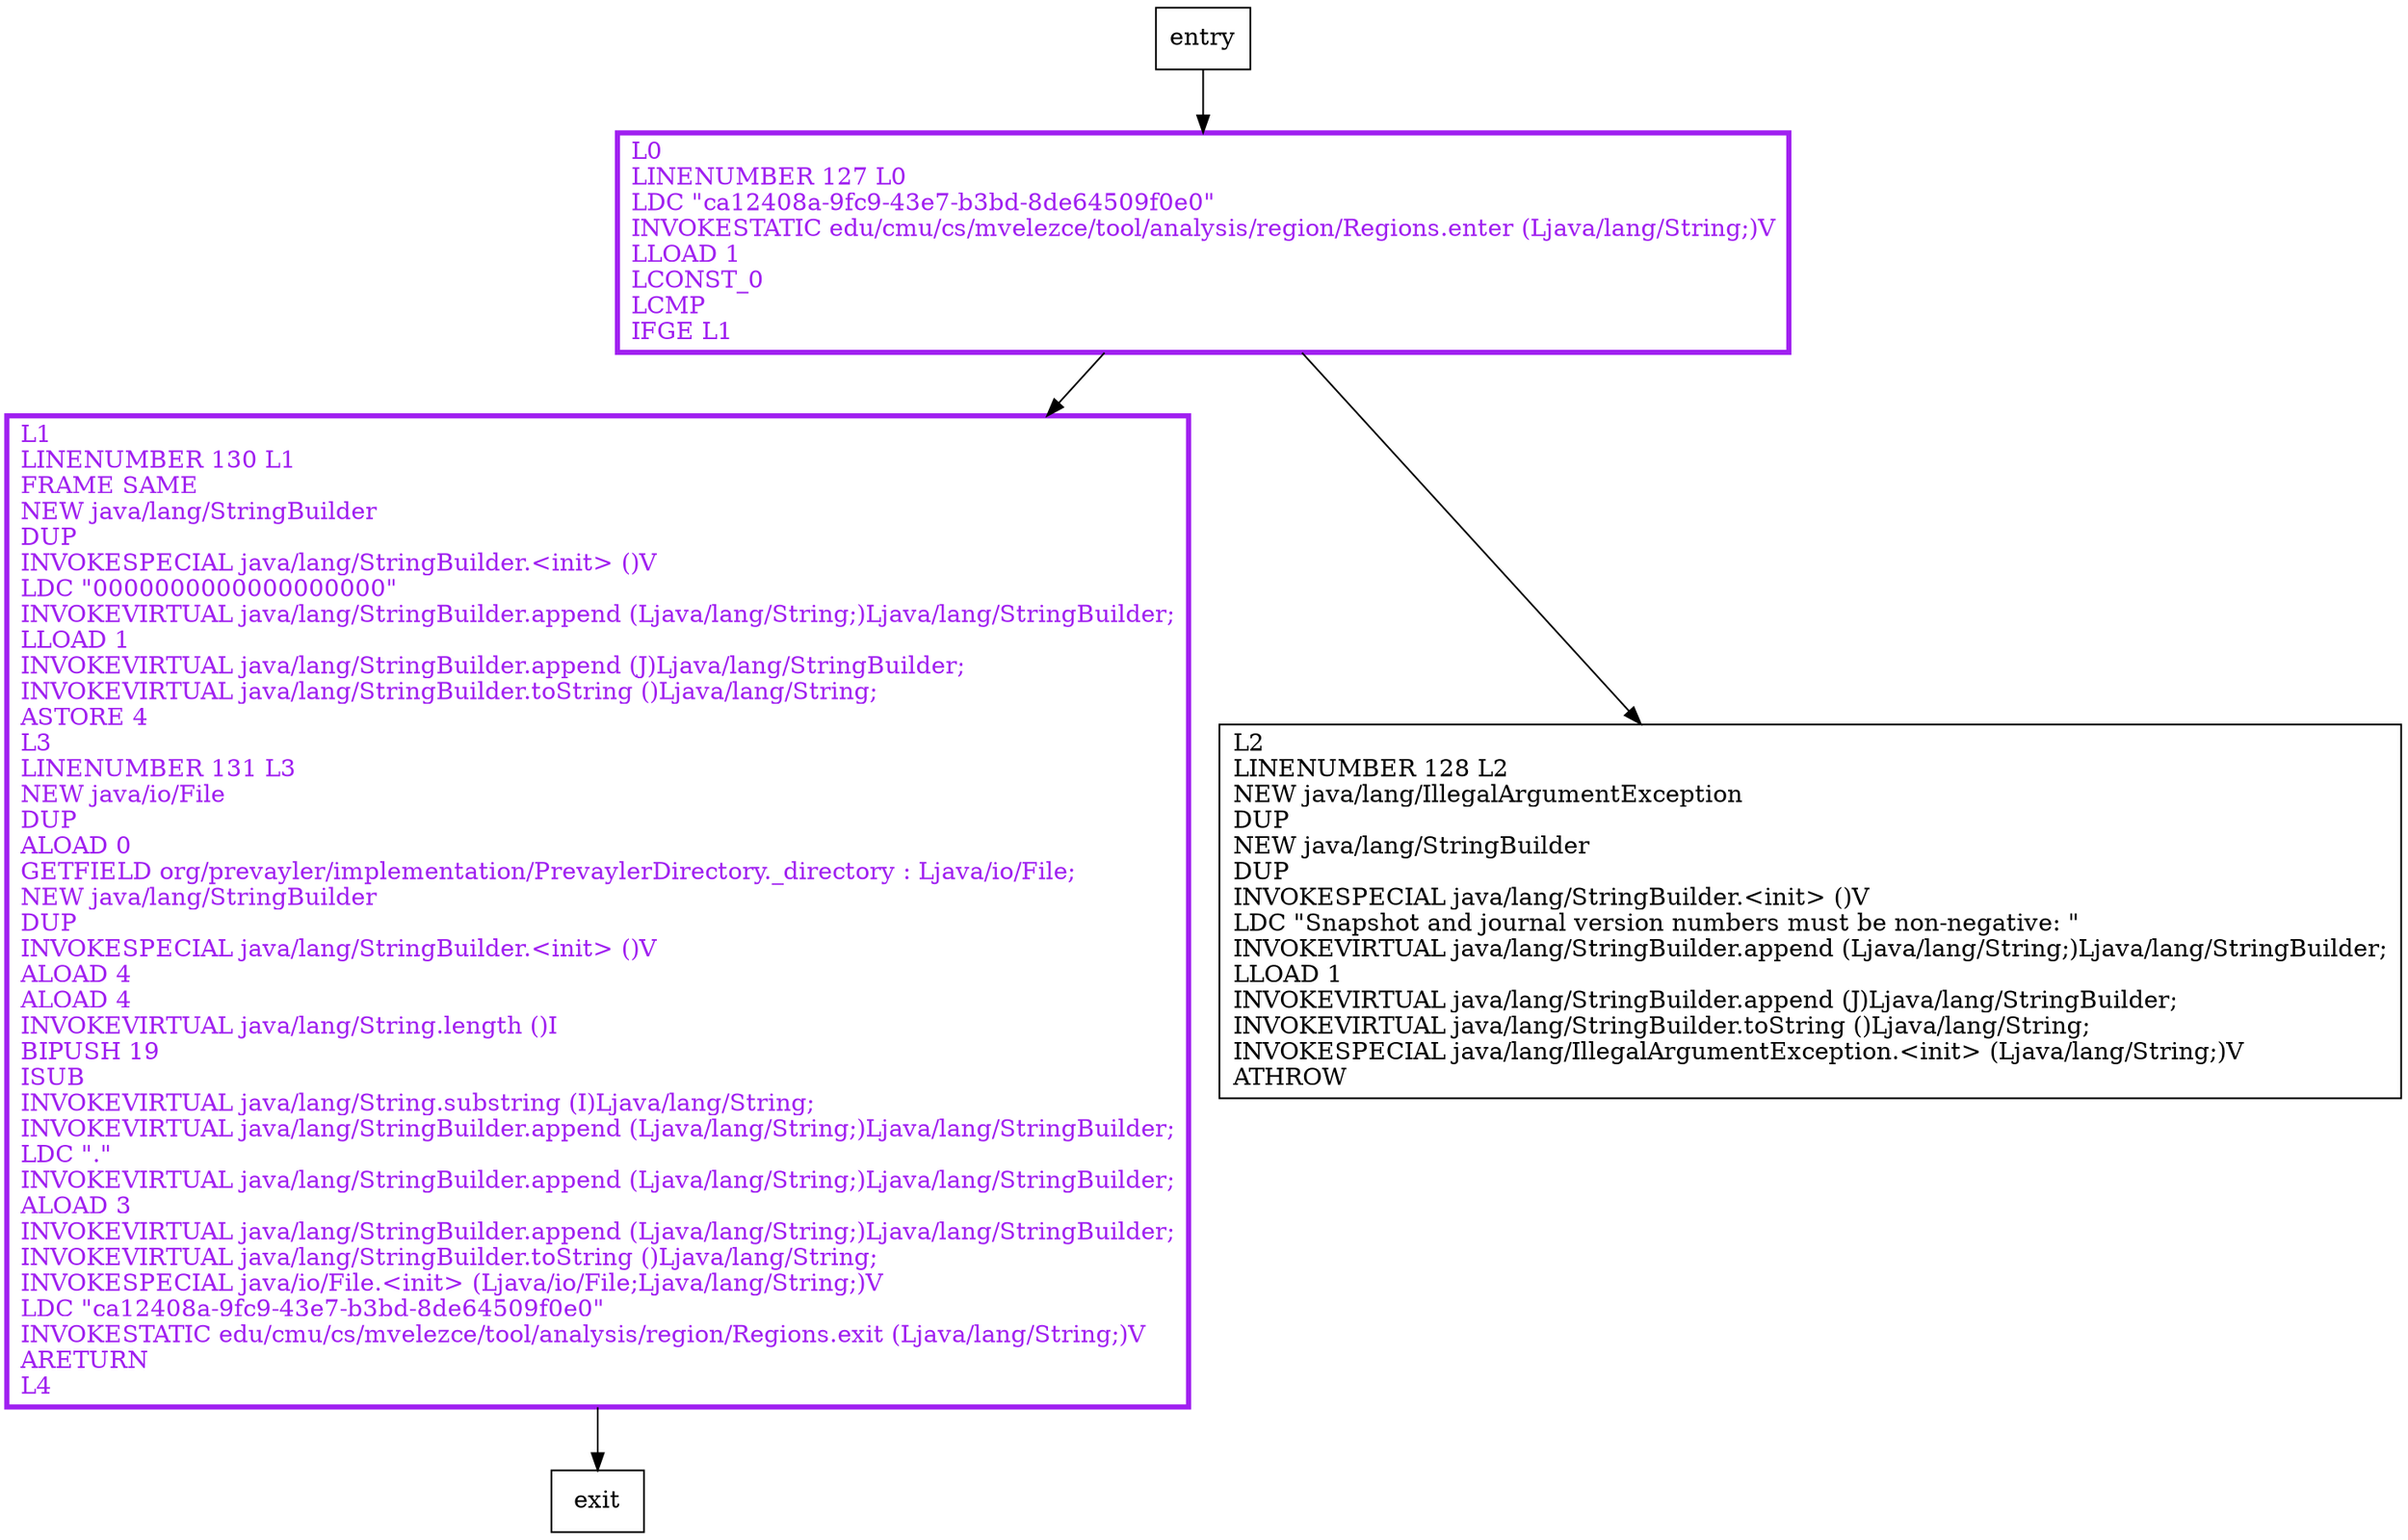 digraph file {
node [shape=record];
510109769 [label="L1\lLINENUMBER 130 L1\lFRAME SAME\lNEW java/lang/StringBuilder\lDUP\lINVOKESPECIAL java/lang/StringBuilder.\<init\> ()V\lLDC \"0000000000000000000\"\lINVOKEVIRTUAL java/lang/StringBuilder.append (Ljava/lang/String;)Ljava/lang/StringBuilder;\lLLOAD 1\lINVOKEVIRTUAL java/lang/StringBuilder.append (J)Ljava/lang/StringBuilder;\lINVOKEVIRTUAL java/lang/StringBuilder.toString ()Ljava/lang/String;\lASTORE 4\lL3\lLINENUMBER 131 L3\lNEW java/io/File\lDUP\lALOAD 0\lGETFIELD org/prevayler/implementation/PrevaylerDirectory._directory : Ljava/io/File;\lNEW java/lang/StringBuilder\lDUP\lINVOKESPECIAL java/lang/StringBuilder.\<init\> ()V\lALOAD 4\lALOAD 4\lINVOKEVIRTUAL java/lang/String.length ()I\lBIPUSH 19\lISUB\lINVOKEVIRTUAL java/lang/String.substring (I)Ljava/lang/String;\lINVOKEVIRTUAL java/lang/StringBuilder.append (Ljava/lang/String;)Ljava/lang/StringBuilder;\lLDC \".\"\lINVOKEVIRTUAL java/lang/StringBuilder.append (Ljava/lang/String;)Ljava/lang/StringBuilder;\lALOAD 3\lINVOKEVIRTUAL java/lang/StringBuilder.append (Ljava/lang/String;)Ljava/lang/StringBuilder;\lINVOKEVIRTUAL java/lang/StringBuilder.toString ()Ljava/lang/String;\lINVOKESPECIAL java/io/File.\<init\> (Ljava/io/File;Ljava/lang/String;)V\lLDC \"ca12408a-9fc9-43e7-b3bd-8de64509f0e0\"\lINVOKESTATIC edu/cmu/cs/mvelezce/tool/analysis/region/Regions.exit (Ljava/lang/String;)V\lARETURN\lL4\l"];
1106131243 [label="L0\lLINENUMBER 127 L0\lLDC \"ca12408a-9fc9-43e7-b3bd-8de64509f0e0\"\lINVOKESTATIC edu/cmu/cs/mvelezce/tool/analysis/region/Regions.enter (Ljava/lang/String;)V\lLLOAD 1\lLCONST_0\lLCMP\lIFGE L1\l"];
1473611564 [label="L2\lLINENUMBER 128 L2\lNEW java/lang/IllegalArgumentException\lDUP\lNEW java/lang/StringBuilder\lDUP\lINVOKESPECIAL java/lang/StringBuilder.\<init\> ()V\lLDC \"Snapshot and journal version numbers must be non-negative: \"\lINVOKEVIRTUAL java/lang/StringBuilder.append (Ljava/lang/String;)Ljava/lang/StringBuilder;\lLLOAD 1\lINVOKEVIRTUAL java/lang/StringBuilder.append (J)Ljava/lang/StringBuilder;\lINVOKEVIRTUAL java/lang/StringBuilder.toString ()Ljava/lang/String;\lINVOKESPECIAL java/lang/IllegalArgumentException.\<init\> (Ljava/lang/String;)V\lATHROW\l"];
entry;
exit;
entry -> 1106131243;
510109769 -> exit;
1106131243 -> 510109769;
1106131243 -> 1473611564;
510109769[fontcolor="purple", penwidth=3, color="purple"];
1106131243[fontcolor="purple", penwidth=3, color="purple"];
}
